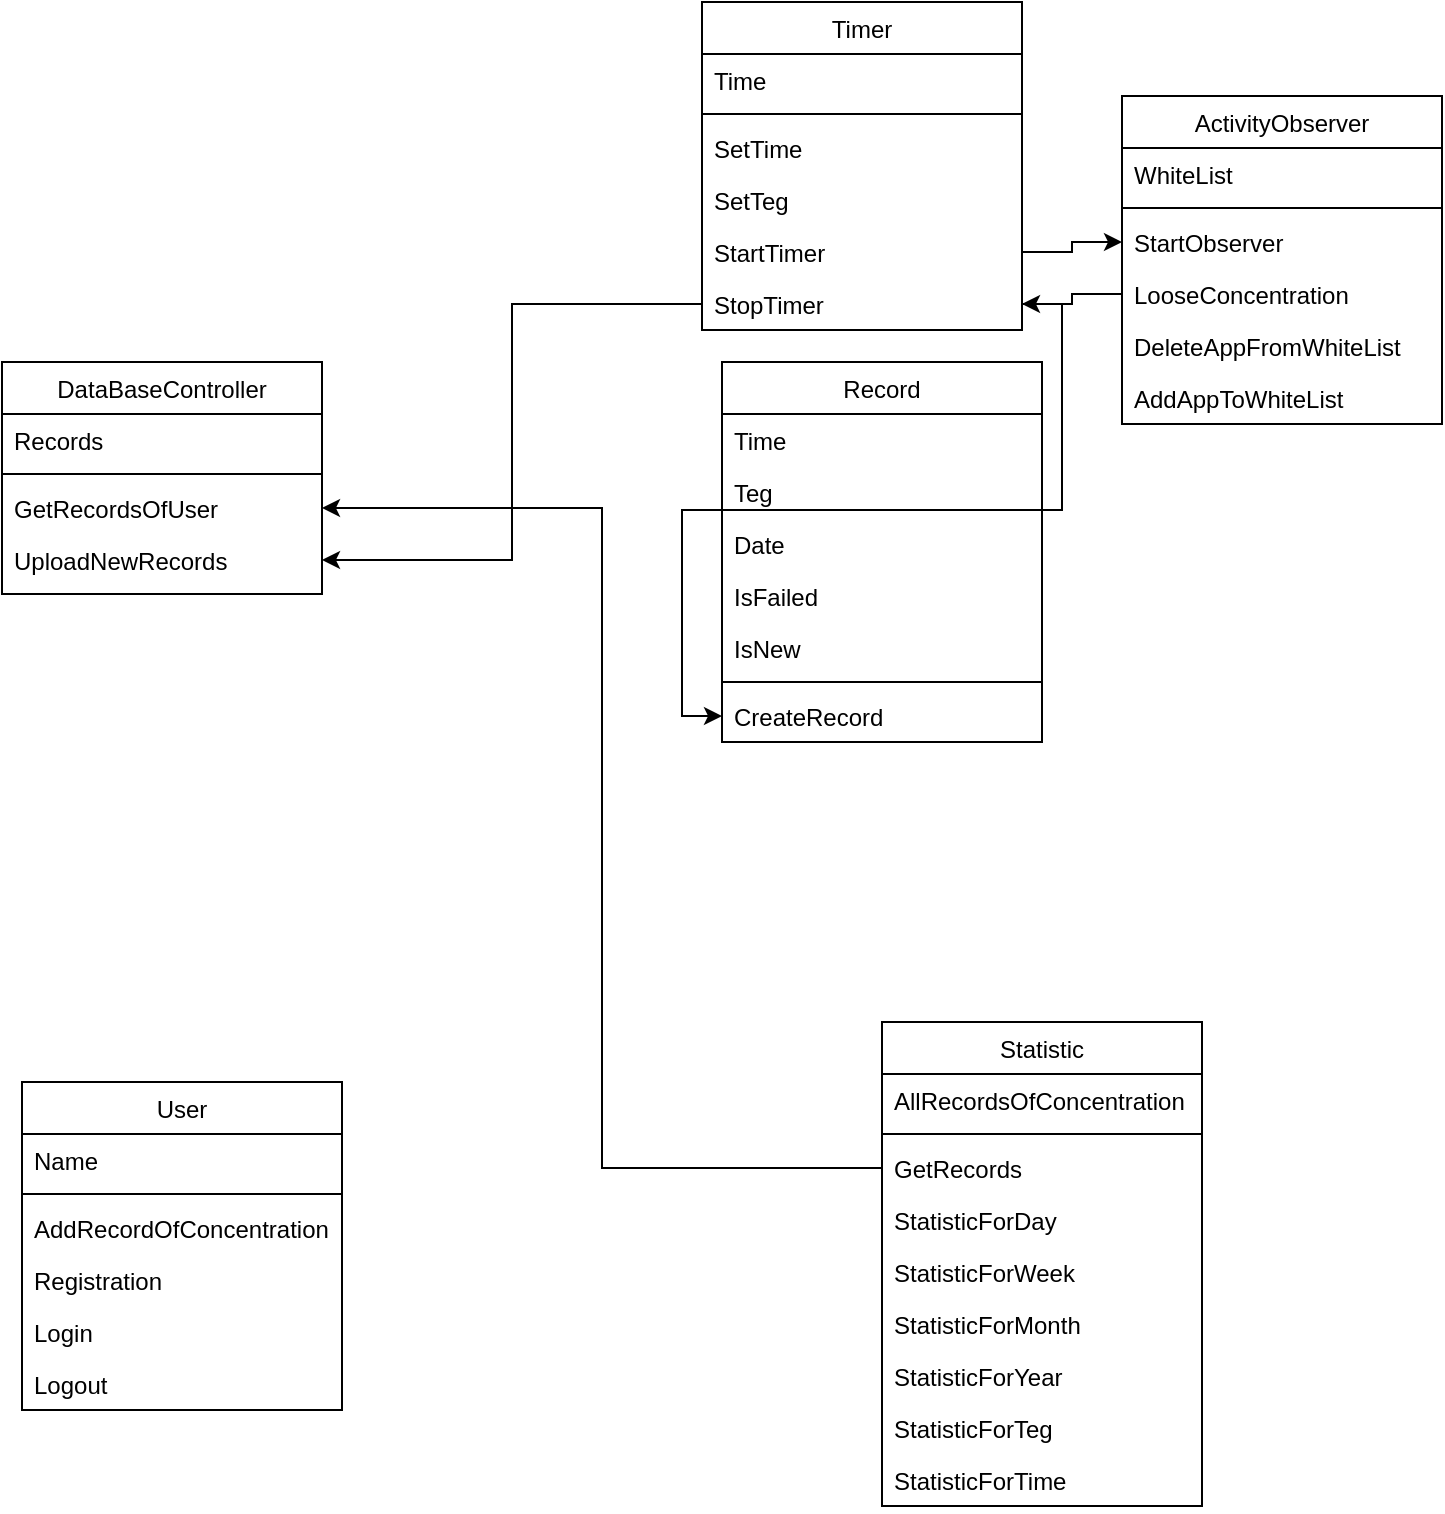 <mxfile version="20.8.16" type="device"><diagram id="C5RBs43oDa-KdzZeNtuy" name="Page-1"><mxGraphModel dx="772" dy="654" grid="1" gridSize="10" guides="1" tooltips="1" connect="1" arrows="1" fold="1" page="1" pageScale="1" pageWidth="827" pageHeight="1169" math="0" shadow="0"><root><mxCell id="WIyWlLk6GJQsqaUBKTNV-0"/><mxCell id="WIyWlLk6GJQsqaUBKTNV-1" parent="WIyWlLk6GJQsqaUBKTNV-0"/><mxCell id="zkfFHV4jXpPFQw0GAbJ--17" value="ActivityObserver" style="swimlane;fontStyle=0;align=center;verticalAlign=top;childLayout=stackLayout;horizontal=1;startSize=26;horizontalStack=0;resizeParent=1;resizeLast=0;collapsible=1;marginBottom=0;rounded=0;shadow=0;strokeWidth=1;" parent="WIyWlLk6GJQsqaUBKTNV-1" vertex="1"><mxGeometry x="650" y="107" width="160" height="164" as="geometry"><mxRectangle x="650" y="107" width="160" height="26" as="alternateBounds"/></mxGeometry></mxCell><mxCell id="zkfFHV4jXpPFQw0GAbJ--18" value="WhiteList" style="text;align=left;verticalAlign=top;spacingLeft=4;spacingRight=4;overflow=hidden;rotatable=0;points=[[0,0.5],[1,0.5]];portConstraint=eastwest;" parent="zkfFHV4jXpPFQw0GAbJ--17" vertex="1"><mxGeometry y="26" width="160" height="26" as="geometry"/></mxCell><mxCell id="zkfFHV4jXpPFQw0GAbJ--23" value="" style="line;html=1;strokeWidth=1;align=left;verticalAlign=middle;spacingTop=-1;spacingLeft=3;spacingRight=3;rotatable=0;labelPosition=right;points=[];portConstraint=eastwest;" parent="zkfFHV4jXpPFQw0GAbJ--17" vertex="1"><mxGeometry y="52" width="160" height="8" as="geometry"/></mxCell><mxCell id="zkfFHV4jXpPFQw0GAbJ--24" value="StartObserver" style="text;align=left;verticalAlign=top;spacingLeft=4;spacingRight=4;overflow=hidden;rotatable=0;points=[[0,0.5],[1,0.5]];portConstraint=eastwest;" parent="zkfFHV4jXpPFQw0GAbJ--17" vertex="1"><mxGeometry y="60" width="160" height="26" as="geometry"/></mxCell><mxCell id="Q5q6oqAhxwA-_92MGXVR-6" value="LooseConcentration" style="text;align=left;verticalAlign=top;spacingLeft=4;spacingRight=4;overflow=hidden;rotatable=0;points=[[0,0.5],[1,0.5]];portConstraint=eastwest;" vertex="1" parent="zkfFHV4jXpPFQw0GAbJ--17"><mxGeometry y="86" width="160" height="26" as="geometry"/></mxCell><mxCell id="Q5q6oqAhxwA-_92MGXVR-5" value="DeleteAppFromWhiteList" style="text;align=left;verticalAlign=top;spacingLeft=4;spacingRight=4;overflow=hidden;rotatable=0;points=[[0,0.5],[1,0.5]];portConstraint=eastwest;" vertex="1" parent="zkfFHV4jXpPFQw0GAbJ--17"><mxGeometry y="112" width="160" height="26" as="geometry"/></mxCell><mxCell id="zkfFHV4jXpPFQw0GAbJ--25" value="AddAppToWhiteList" style="text;align=left;verticalAlign=top;spacingLeft=4;spacingRight=4;overflow=hidden;rotatable=0;points=[[0,0.5],[1,0.5]];portConstraint=eastwest;" parent="zkfFHV4jXpPFQw0GAbJ--17" vertex="1"><mxGeometry y="138" width="160" height="26" as="geometry"/></mxCell><mxCell id="Q5q6oqAhxwA-_92MGXVR-7" value="Timer" style="swimlane;fontStyle=0;align=center;verticalAlign=top;childLayout=stackLayout;horizontal=1;startSize=26;horizontalStack=0;resizeParent=1;resizeLast=0;collapsible=1;marginBottom=0;rounded=0;shadow=0;strokeWidth=1;" vertex="1" parent="WIyWlLk6GJQsqaUBKTNV-1"><mxGeometry x="440" y="60" width="160" height="164" as="geometry"><mxRectangle x="550" y="140" width="160" height="26" as="alternateBounds"/></mxGeometry></mxCell><mxCell id="Q5q6oqAhxwA-_92MGXVR-8" value="Time" style="text;align=left;verticalAlign=top;spacingLeft=4;spacingRight=4;overflow=hidden;rotatable=0;points=[[0,0.5],[1,0.5]];portConstraint=eastwest;" vertex="1" parent="Q5q6oqAhxwA-_92MGXVR-7"><mxGeometry y="26" width="160" height="26" as="geometry"/></mxCell><mxCell id="Q5q6oqAhxwA-_92MGXVR-9" value="" style="line;html=1;strokeWidth=1;align=left;verticalAlign=middle;spacingTop=-1;spacingLeft=3;spacingRight=3;rotatable=0;labelPosition=right;points=[];portConstraint=eastwest;" vertex="1" parent="Q5q6oqAhxwA-_92MGXVR-7"><mxGeometry y="52" width="160" height="8" as="geometry"/></mxCell><mxCell id="Q5q6oqAhxwA-_92MGXVR-10" value="SetTime" style="text;align=left;verticalAlign=top;spacingLeft=4;spacingRight=4;overflow=hidden;rotatable=0;points=[[0,0.5],[1,0.5]];portConstraint=eastwest;" vertex="1" parent="Q5q6oqAhxwA-_92MGXVR-7"><mxGeometry y="60" width="160" height="26" as="geometry"/></mxCell><mxCell id="Q5q6oqAhxwA-_92MGXVR-11" value="SetTeg" style="text;align=left;verticalAlign=top;spacingLeft=4;spacingRight=4;overflow=hidden;rotatable=0;points=[[0,0.5],[1,0.5]];portConstraint=eastwest;" vertex="1" parent="Q5q6oqAhxwA-_92MGXVR-7"><mxGeometry y="86" width="160" height="26" as="geometry"/></mxCell><mxCell id="Q5q6oqAhxwA-_92MGXVR-12" value="StartTimer" style="text;align=left;verticalAlign=top;spacingLeft=4;spacingRight=4;overflow=hidden;rotatable=0;points=[[0,0.5],[1,0.5]];portConstraint=eastwest;" vertex="1" parent="Q5q6oqAhxwA-_92MGXVR-7"><mxGeometry y="112" width="160" height="26" as="geometry"/></mxCell><mxCell id="Q5q6oqAhxwA-_92MGXVR-13" value="StopTimer" style="text;align=left;verticalAlign=top;spacingLeft=4;spacingRight=4;overflow=hidden;rotatable=0;points=[[0,0.5],[1,0.5]];portConstraint=eastwest;" vertex="1" parent="Q5q6oqAhxwA-_92MGXVR-7"><mxGeometry y="138" width="160" height="26" as="geometry"/></mxCell><mxCell id="Q5q6oqAhxwA-_92MGXVR-14" style="edgeStyle=orthogonalEdgeStyle;rounded=0;orthogonalLoop=1;jettySize=auto;html=1;" edge="1" parent="WIyWlLk6GJQsqaUBKTNV-1" source="Q5q6oqAhxwA-_92MGXVR-6" target="Q5q6oqAhxwA-_92MGXVR-13"><mxGeometry relative="1" as="geometry"/></mxCell><mxCell id="Q5q6oqAhxwA-_92MGXVR-15" style="edgeStyle=orthogonalEdgeStyle;rounded=0;orthogonalLoop=1;jettySize=auto;html=1;entryX=0;entryY=0.5;entryDx=0;entryDy=0;" edge="1" parent="WIyWlLk6GJQsqaUBKTNV-1" source="Q5q6oqAhxwA-_92MGXVR-12" target="zkfFHV4jXpPFQw0GAbJ--24"><mxGeometry relative="1" as="geometry"><mxPoint x="640" y="180" as="targetPoint"/></mxGeometry></mxCell><mxCell id="Q5q6oqAhxwA-_92MGXVR-16" value="Statistic" style="swimlane;fontStyle=0;align=center;verticalAlign=top;childLayout=stackLayout;horizontal=1;startSize=26;horizontalStack=0;resizeParent=1;resizeLast=0;collapsible=1;marginBottom=0;rounded=0;shadow=0;strokeWidth=1;" vertex="1" parent="WIyWlLk6GJQsqaUBKTNV-1"><mxGeometry x="530" y="570" width="160" height="242" as="geometry"><mxRectangle x="550" y="140" width="160" height="26" as="alternateBounds"/></mxGeometry></mxCell><mxCell id="Q5q6oqAhxwA-_92MGXVR-17" value="AllRecordsOfConcentration" style="text;align=left;verticalAlign=top;spacingLeft=4;spacingRight=4;overflow=hidden;rotatable=0;points=[[0,0.5],[1,0.5]];portConstraint=eastwest;" vertex="1" parent="Q5q6oqAhxwA-_92MGXVR-16"><mxGeometry y="26" width="160" height="26" as="geometry"/></mxCell><mxCell id="Q5q6oqAhxwA-_92MGXVR-18" value="" style="line;html=1;strokeWidth=1;align=left;verticalAlign=middle;spacingTop=-1;spacingLeft=3;spacingRight=3;rotatable=0;labelPosition=right;points=[];portConstraint=eastwest;" vertex="1" parent="Q5q6oqAhxwA-_92MGXVR-16"><mxGeometry y="52" width="160" height="8" as="geometry"/></mxCell><mxCell id="Q5q6oqAhxwA-_92MGXVR-60" value="GetRecords" style="text;align=left;verticalAlign=top;spacingLeft=4;spacingRight=4;overflow=hidden;rotatable=0;points=[[0,0.5],[1,0.5]];portConstraint=eastwest;" vertex="1" parent="Q5q6oqAhxwA-_92MGXVR-16"><mxGeometry y="60" width="160" height="26" as="geometry"/></mxCell><mxCell id="Q5q6oqAhxwA-_92MGXVR-19" value="StatisticForDay" style="text;align=left;verticalAlign=top;spacingLeft=4;spacingRight=4;overflow=hidden;rotatable=0;points=[[0,0.5],[1,0.5]];portConstraint=eastwest;" vertex="1" parent="Q5q6oqAhxwA-_92MGXVR-16"><mxGeometry y="86" width="160" height="26" as="geometry"/></mxCell><mxCell id="Q5q6oqAhxwA-_92MGXVR-20" value="StatisticForWeek" style="text;align=left;verticalAlign=top;spacingLeft=4;spacingRight=4;overflow=hidden;rotatable=0;points=[[0,0.5],[1,0.5]];portConstraint=eastwest;" vertex="1" parent="Q5q6oqAhxwA-_92MGXVR-16"><mxGeometry y="112" width="160" height="26" as="geometry"/></mxCell><mxCell id="Q5q6oqAhxwA-_92MGXVR-21" value="StatisticForMonth" style="text;align=left;verticalAlign=top;spacingLeft=4;spacingRight=4;overflow=hidden;rotatable=0;points=[[0,0.5],[1,0.5]];portConstraint=eastwest;" vertex="1" parent="Q5q6oqAhxwA-_92MGXVR-16"><mxGeometry y="138" width="160" height="26" as="geometry"/></mxCell><mxCell id="Q5q6oqAhxwA-_92MGXVR-22" value="StatisticForYear" style="text;align=left;verticalAlign=top;spacingLeft=4;spacingRight=4;overflow=hidden;rotatable=0;points=[[0,0.5],[1,0.5]];portConstraint=eastwest;" vertex="1" parent="Q5q6oqAhxwA-_92MGXVR-16"><mxGeometry y="164" width="160" height="26" as="geometry"/></mxCell><mxCell id="Q5q6oqAhxwA-_92MGXVR-23" value="StatisticForTeg" style="text;align=left;verticalAlign=top;spacingLeft=4;spacingRight=4;overflow=hidden;rotatable=0;points=[[0,0.5],[1,0.5]];portConstraint=eastwest;" vertex="1" parent="Q5q6oqAhxwA-_92MGXVR-16"><mxGeometry y="190" width="160" height="26" as="geometry"/></mxCell><mxCell id="Q5q6oqAhxwA-_92MGXVR-24" value="StatisticForTime" style="text;align=left;verticalAlign=top;spacingLeft=4;spacingRight=4;overflow=hidden;rotatable=0;points=[[0,0.5],[1,0.5]];portConstraint=eastwest;" vertex="1" parent="Q5q6oqAhxwA-_92MGXVR-16"><mxGeometry y="216" width="160" height="26" as="geometry"/></mxCell><mxCell id="Q5q6oqAhxwA-_92MGXVR-26" value="User" style="swimlane;fontStyle=0;align=center;verticalAlign=top;childLayout=stackLayout;horizontal=1;startSize=26;horizontalStack=0;resizeParent=1;resizeLast=0;collapsible=1;marginBottom=0;rounded=0;shadow=0;strokeWidth=1;" vertex="1" parent="WIyWlLk6GJQsqaUBKTNV-1"><mxGeometry x="100" y="600" width="160" height="164" as="geometry"><mxRectangle x="550" y="140" width="160" height="26" as="alternateBounds"/></mxGeometry></mxCell><mxCell id="Q5q6oqAhxwA-_92MGXVR-27" value="Name&#10;" style="text;align=left;verticalAlign=top;spacingLeft=4;spacingRight=4;overflow=hidden;rotatable=0;points=[[0,0.5],[1,0.5]];portConstraint=eastwest;" vertex="1" parent="Q5q6oqAhxwA-_92MGXVR-26"><mxGeometry y="26" width="160" height="26" as="geometry"/></mxCell><mxCell id="Q5q6oqAhxwA-_92MGXVR-28" value="" style="line;html=1;strokeWidth=1;align=left;verticalAlign=middle;spacingTop=-1;spacingLeft=3;spacingRight=3;rotatable=0;labelPosition=right;points=[];portConstraint=eastwest;" vertex="1" parent="Q5q6oqAhxwA-_92MGXVR-26"><mxGeometry y="52" width="160" height="8" as="geometry"/></mxCell><mxCell id="Q5q6oqAhxwA-_92MGXVR-29" value="AddRecordOfConcentration" style="text;align=left;verticalAlign=top;spacingLeft=4;spacingRight=4;overflow=hidden;rotatable=0;points=[[0,0.5],[1,0.5]];portConstraint=eastwest;" vertex="1" parent="Q5q6oqAhxwA-_92MGXVR-26"><mxGeometry y="60" width="160" height="26" as="geometry"/></mxCell><mxCell id="Q5q6oqAhxwA-_92MGXVR-33" value="Registration" style="text;align=left;verticalAlign=top;spacingLeft=4;spacingRight=4;overflow=hidden;rotatable=0;points=[[0,0.5],[1,0.5]];portConstraint=eastwest;" vertex="1" parent="Q5q6oqAhxwA-_92MGXVR-26"><mxGeometry y="86" width="160" height="26" as="geometry"/></mxCell><mxCell id="Q5q6oqAhxwA-_92MGXVR-34" value="Login" style="text;align=left;verticalAlign=top;spacingLeft=4;spacingRight=4;overflow=hidden;rotatable=0;points=[[0,0.5],[1,0.5]];portConstraint=eastwest;" vertex="1" parent="Q5q6oqAhxwA-_92MGXVR-26"><mxGeometry y="112" width="160" height="26" as="geometry"/></mxCell><mxCell id="Q5q6oqAhxwA-_92MGXVR-35" value="Logout&#10;" style="text;align=left;verticalAlign=top;spacingLeft=4;spacingRight=4;overflow=hidden;rotatable=0;points=[[0,0.5],[1,0.5]];portConstraint=eastwest;" vertex="1" parent="Q5q6oqAhxwA-_92MGXVR-26"><mxGeometry y="138" width="160" height="26" as="geometry"/></mxCell><mxCell id="Q5q6oqAhxwA-_92MGXVR-36" value="Record" style="swimlane;fontStyle=0;align=center;verticalAlign=top;childLayout=stackLayout;horizontal=1;startSize=26;horizontalStack=0;resizeParent=1;resizeLast=0;collapsible=1;marginBottom=0;rounded=0;shadow=0;strokeWidth=1;" vertex="1" parent="WIyWlLk6GJQsqaUBKTNV-1"><mxGeometry x="450" y="240" width="160" height="190" as="geometry"><mxRectangle x="550" y="140" width="160" height="26" as="alternateBounds"/></mxGeometry></mxCell><mxCell id="Q5q6oqAhxwA-_92MGXVR-37" value="Time" style="text;align=left;verticalAlign=top;spacingLeft=4;spacingRight=4;overflow=hidden;rotatable=0;points=[[0,0.5],[1,0.5]];portConstraint=eastwest;" vertex="1" parent="Q5q6oqAhxwA-_92MGXVR-36"><mxGeometry y="26" width="160" height="26" as="geometry"/></mxCell><mxCell id="Q5q6oqAhxwA-_92MGXVR-43" value="Teg" style="text;align=left;verticalAlign=top;spacingLeft=4;spacingRight=4;overflow=hidden;rotatable=0;points=[[0,0.5],[1,0.5]];portConstraint=eastwest;" vertex="1" parent="Q5q6oqAhxwA-_92MGXVR-36"><mxGeometry y="52" width="160" height="26" as="geometry"/></mxCell><mxCell id="Q5q6oqAhxwA-_92MGXVR-45" value="Date" style="text;align=left;verticalAlign=top;spacingLeft=4;spacingRight=4;overflow=hidden;rotatable=0;points=[[0,0.5],[1,0.5]];portConstraint=eastwest;" vertex="1" parent="Q5q6oqAhxwA-_92MGXVR-36"><mxGeometry y="78" width="160" height="26" as="geometry"/></mxCell><mxCell id="Q5q6oqAhxwA-_92MGXVR-44" value="IsFailed" style="text;align=left;verticalAlign=top;spacingLeft=4;spacingRight=4;overflow=hidden;rotatable=0;points=[[0,0.5],[1,0.5]];portConstraint=eastwest;" vertex="1" parent="Q5q6oqAhxwA-_92MGXVR-36"><mxGeometry y="104" width="160" height="26" as="geometry"/></mxCell><mxCell id="Q5q6oqAhxwA-_92MGXVR-56" value="IsNew" style="text;align=left;verticalAlign=top;spacingLeft=4;spacingRight=4;overflow=hidden;rotatable=0;points=[[0,0.5],[1,0.5]];portConstraint=eastwest;" vertex="1" parent="Q5q6oqAhxwA-_92MGXVR-36"><mxGeometry y="130" width="160" height="26" as="geometry"/></mxCell><mxCell id="Q5q6oqAhxwA-_92MGXVR-38" value="" style="line;html=1;strokeWidth=1;align=left;verticalAlign=middle;spacingTop=-1;spacingLeft=3;spacingRight=3;rotatable=0;labelPosition=right;points=[];portConstraint=eastwest;" vertex="1" parent="Q5q6oqAhxwA-_92MGXVR-36"><mxGeometry y="156" width="160" height="8" as="geometry"/></mxCell><mxCell id="Q5q6oqAhxwA-_92MGXVR-58" value="CreateRecord" style="text;align=left;verticalAlign=top;spacingLeft=4;spacingRight=4;overflow=hidden;rotatable=0;points=[[0,0.5],[1,0.5]];portConstraint=eastwest;" vertex="1" parent="Q5q6oqAhxwA-_92MGXVR-36"><mxGeometry y="164" width="160" height="26" as="geometry"/></mxCell><mxCell id="Q5q6oqAhxwA-_92MGXVR-46" value="DataBaseController" style="swimlane;fontStyle=0;align=center;verticalAlign=top;childLayout=stackLayout;horizontal=1;startSize=26;horizontalStack=0;resizeParent=1;resizeLast=0;collapsible=1;marginBottom=0;rounded=0;shadow=0;strokeWidth=1;" vertex="1" parent="WIyWlLk6GJQsqaUBKTNV-1"><mxGeometry x="90" y="240" width="160" height="116" as="geometry"><mxRectangle x="550" y="140" width="160" height="26" as="alternateBounds"/></mxGeometry></mxCell><mxCell id="Q5q6oqAhxwA-_92MGXVR-47" value="Records" style="text;align=left;verticalAlign=top;spacingLeft=4;spacingRight=4;overflow=hidden;rotatable=0;points=[[0,0.5],[1,0.5]];portConstraint=eastwest;" vertex="1" parent="Q5q6oqAhxwA-_92MGXVR-46"><mxGeometry y="26" width="160" height="26" as="geometry"/></mxCell><mxCell id="Q5q6oqAhxwA-_92MGXVR-51" value="" style="line;html=1;strokeWidth=1;align=left;verticalAlign=middle;spacingTop=-1;spacingLeft=3;spacingRight=3;rotatable=0;labelPosition=right;points=[];portConstraint=eastwest;" vertex="1" parent="Q5q6oqAhxwA-_92MGXVR-46"><mxGeometry y="52" width="160" height="8" as="geometry"/></mxCell><mxCell id="Q5q6oqAhxwA-_92MGXVR-52" value="GetRecordsOfUser" style="text;align=left;verticalAlign=top;spacingLeft=4;spacingRight=4;overflow=hidden;rotatable=0;points=[[0,0.5],[1,0.5]];portConstraint=eastwest;" vertex="1" parent="Q5q6oqAhxwA-_92MGXVR-46"><mxGeometry y="60" width="160" height="26" as="geometry"/></mxCell><mxCell id="Q5q6oqAhxwA-_92MGXVR-54" value="UploadNewRecords" style="text;align=left;verticalAlign=top;spacingLeft=4;spacingRight=4;overflow=hidden;rotatable=0;points=[[0,0.5],[1,0.5]];portConstraint=eastwest;" vertex="1" parent="Q5q6oqAhxwA-_92MGXVR-46"><mxGeometry y="86" width="160" height="26" as="geometry"/></mxCell><mxCell id="Q5q6oqAhxwA-_92MGXVR-59" style="edgeStyle=orthogonalEdgeStyle;rounded=0;orthogonalLoop=1;jettySize=auto;html=1;entryX=0;entryY=0.5;entryDx=0;entryDy=0;" edge="1" parent="WIyWlLk6GJQsqaUBKTNV-1" source="Q5q6oqAhxwA-_92MGXVR-13" target="Q5q6oqAhxwA-_92MGXVR-58"><mxGeometry relative="1" as="geometry"/></mxCell><mxCell id="Q5q6oqAhxwA-_92MGXVR-61" style="edgeStyle=orthogonalEdgeStyle;rounded=0;orthogonalLoop=1;jettySize=auto;html=1;entryX=1;entryY=0.5;entryDx=0;entryDy=0;" edge="1" parent="WIyWlLk6GJQsqaUBKTNV-1" source="Q5q6oqAhxwA-_92MGXVR-60" target="Q5q6oqAhxwA-_92MGXVR-52"><mxGeometry relative="1" as="geometry"/></mxCell><mxCell id="Q5q6oqAhxwA-_92MGXVR-62" style="edgeStyle=orthogonalEdgeStyle;rounded=0;orthogonalLoop=1;jettySize=auto;html=1;" edge="1" parent="WIyWlLk6GJQsqaUBKTNV-1" source="Q5q6oqAhxwA-_92MGXVR-13" target="Q5q6oqAhxwA-_92MGXVR-54"><mxGeometry relative="1" as="geometry"/></mxCell></root></mxGraphModel></diagram></mxfile>